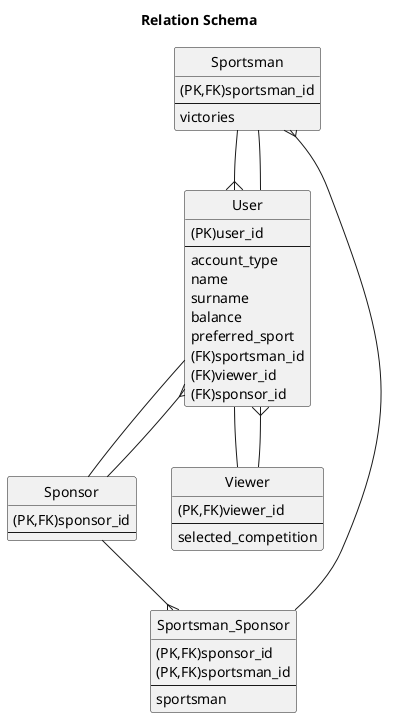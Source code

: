 @startuml
title Relation Schema
hide circle

entity "User" as user {
  (PK)user_id
  --
  account_type
  name
  surname
  balance
  preferred_sport
  (FK)sportsman_id
  (FK)viewer_id
  (FK)sponsor_id
}

entity "Sponsor" as sponsor {
  (PK,FK)sponsor_id
  --
}

entity "Viewer" as viewer {
  (PK,FK)viewer_id
  --
  selected_competition
}

entity "Sportsman" as sportsman {
  (PK,FK)sportsman_id
  --
  victories
}

entity "Sportsman_Sponsor" as sr_sn {
  (PK,FK)sponsor_id
  (PK,FK)sportsman_id
  --
  sportsman
}

user -- sponsor 
user -- viewer 
user -- sportsman 
sponsor --{ user 
viewer --{ user 
sportsman --{ user 
sponsor --{ sr_sn 
sr_sn -up-{ sportsman 

@enduml

